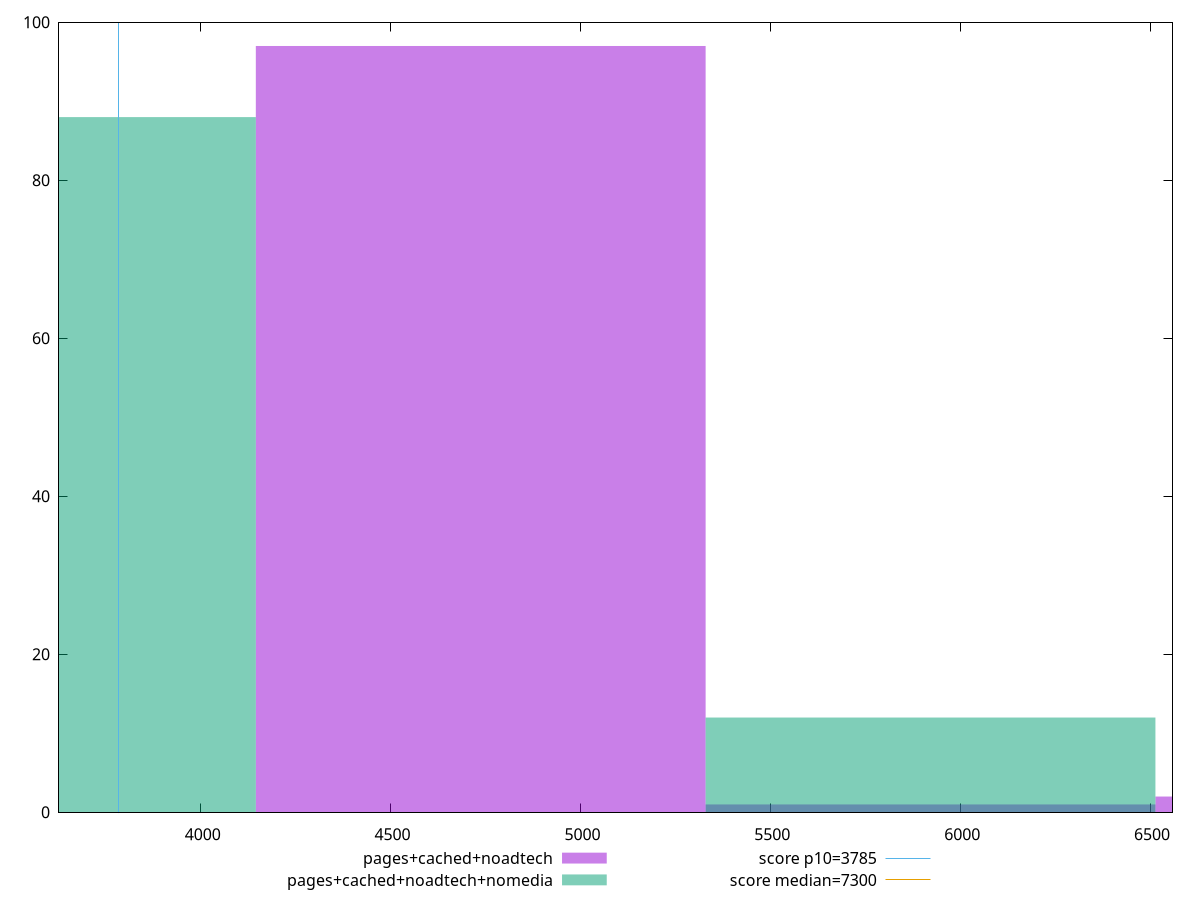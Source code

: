 reset

$pagesCachedNoadtech <<EOF
4737.4633719212425 97
7106.195057881863 2
5921.829214901553 1
EOF

$pagesCachedNoadtechNomedia <<EOF
3553.0975289409316 88
5921.829214901553 12
EOF

set key outside below
set boxwidth 1184.3658429803106
set xrange [3627.0389999999998:6558.970135864658]
set yrange [0:100]
set trange [0:100]
set style fill transparent solid 0.5 noborder

set parametric
set terminal svg size 640, 500 enhanced background rgb 'white'
set output "report_00026_2021-02-22T21:38:55.199Z/interactive/comparison/histogram/2_vs_3.svg"

plot $pagesCachedNoadtech title "pages+cached+noadtech" with boxes, \
     $pagesCachedNoadtechNomedia title "pages+cached+noadtech+nomedia" with boxes, \
     3785,t title "score p10=3785", \
     7300,t title "score median=7300"

reset
